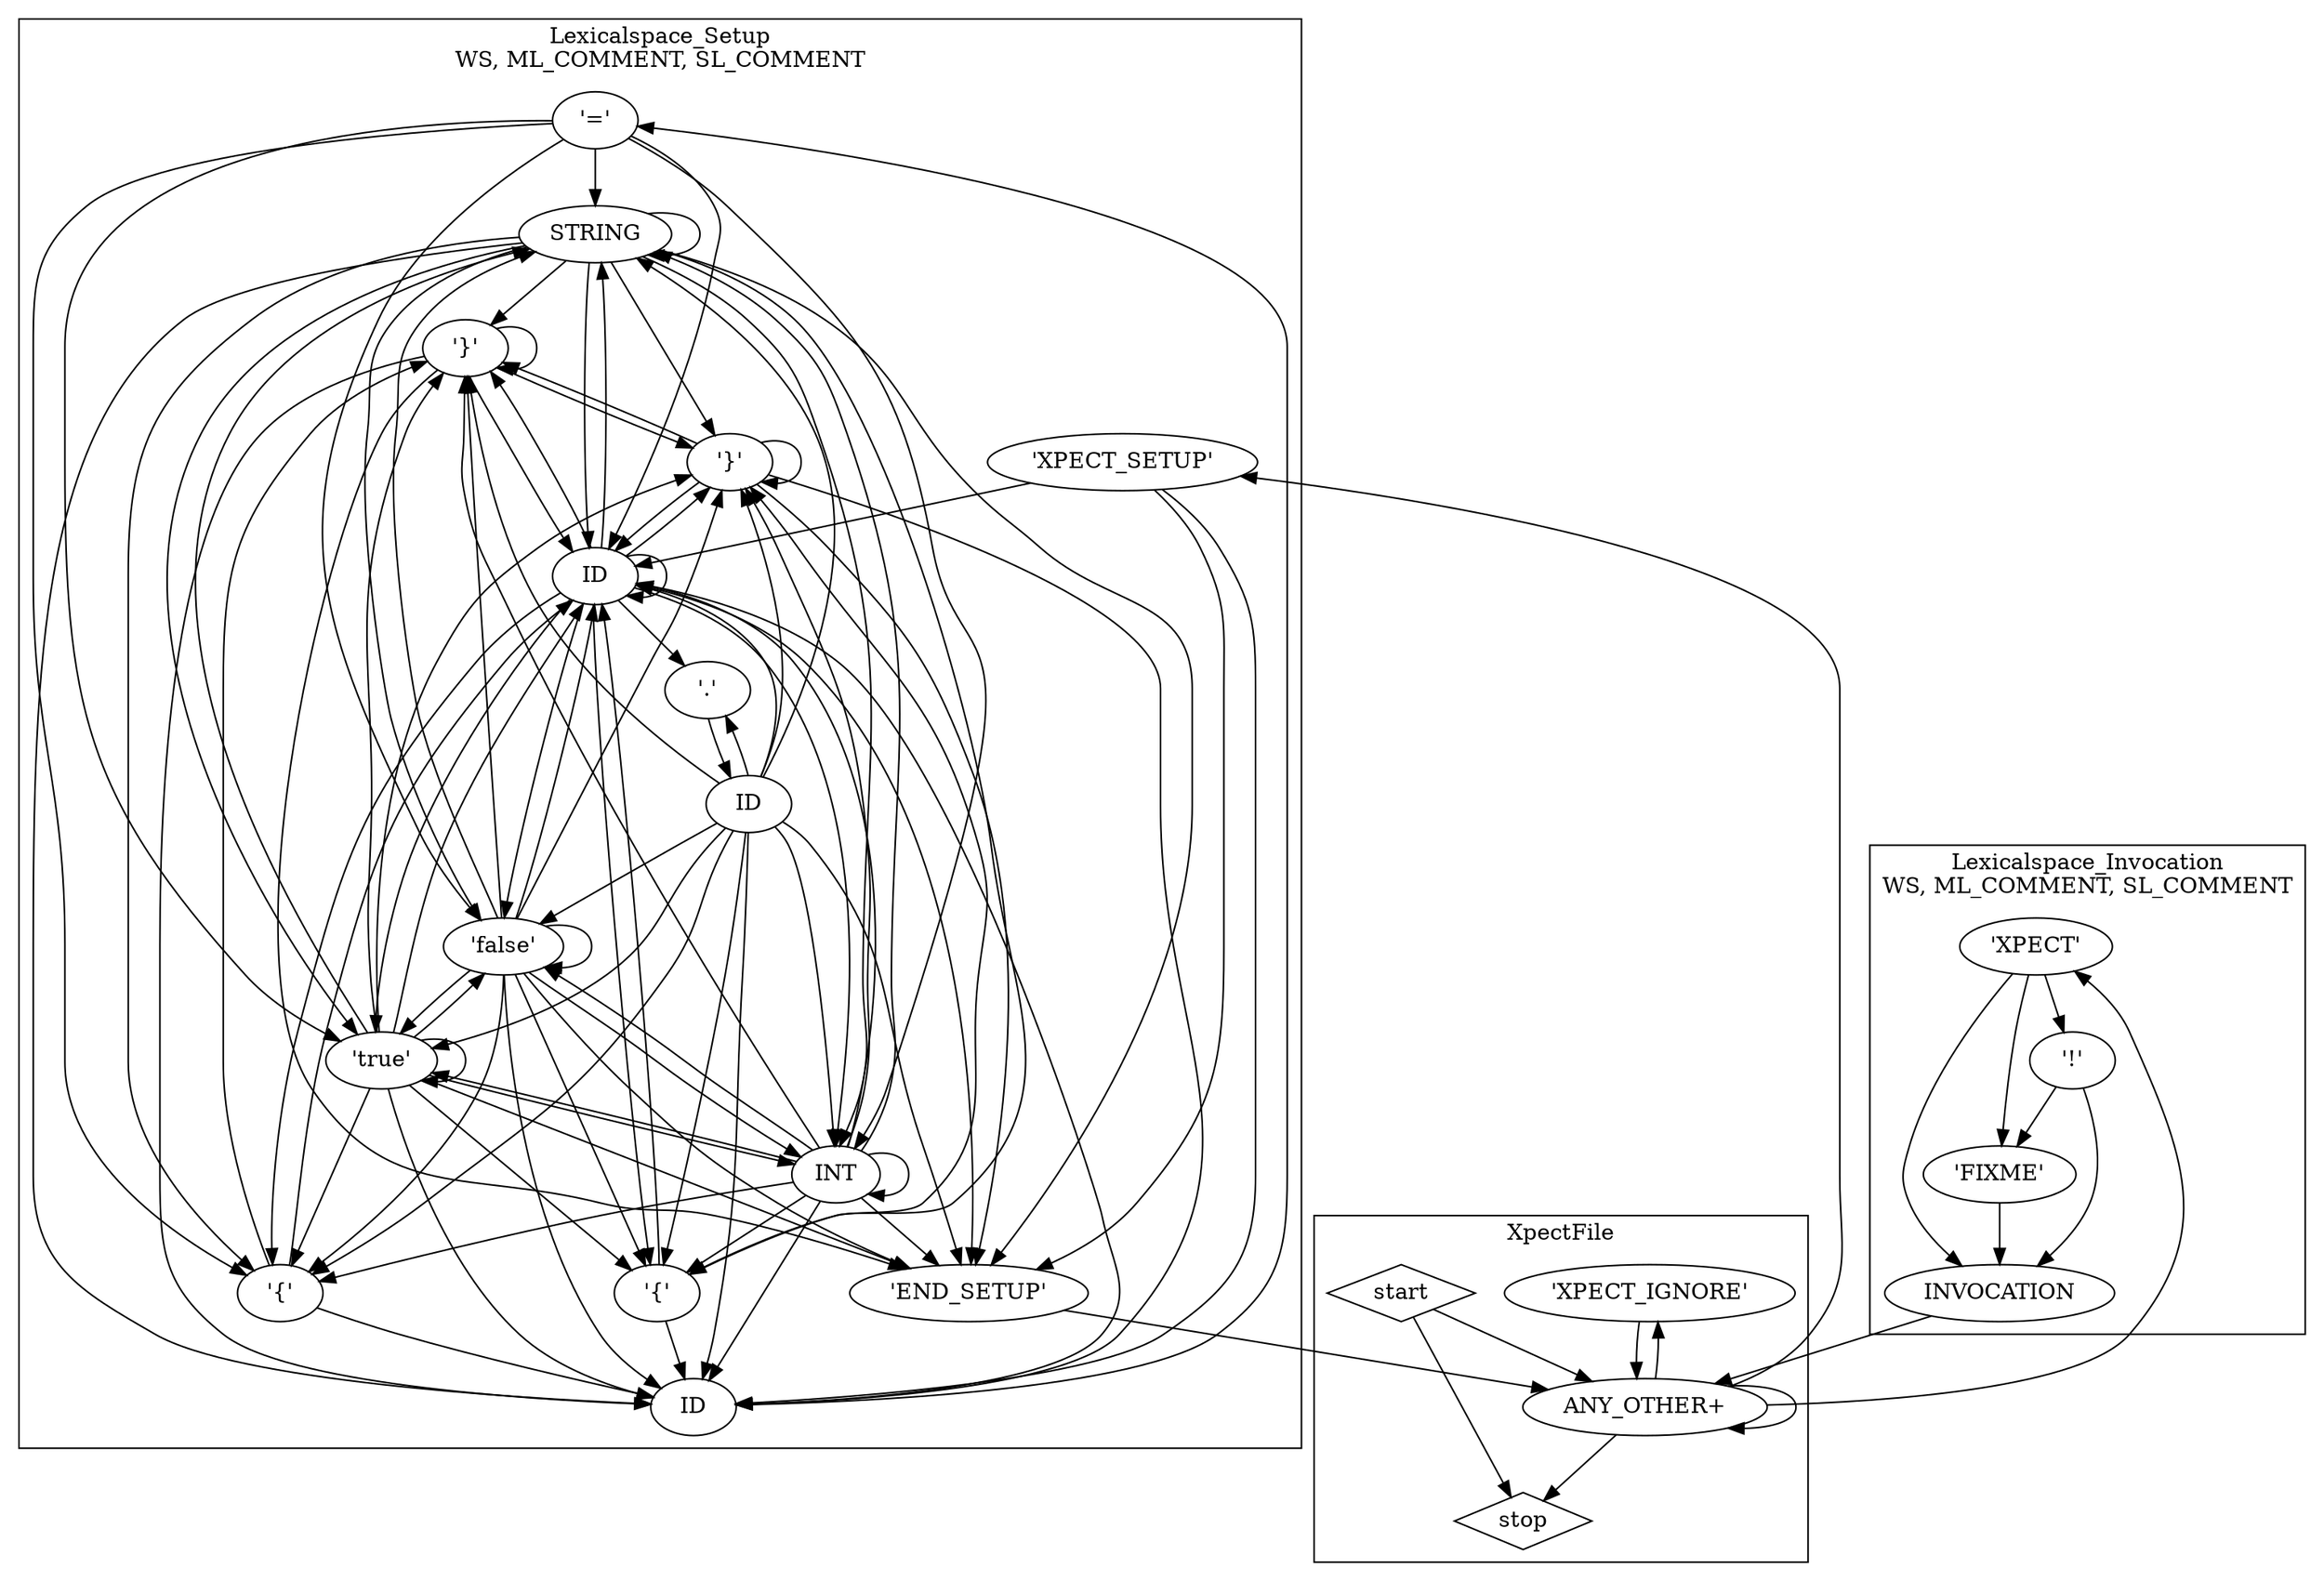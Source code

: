 ## This is a Graphviz .dot file (http://www.graphviz.org/)
## You can use the command 'dot -Tpdf this.dot > out.pdf' to render it.
digraph G {
subgraph cluster_lexicalgroup236055802 {
label="XpectFile\n";
tokennfastate1951830231 [label="'XPECT_IGNORE'"];
tokennfastate1808794751 [label="ANY_OTHER+"];
tokennfastate1609544540 [shape=diamond,label=stop];
tokennfastate266546996 [shape=diamond,label=start];
}

subgraph cluster_lexicalgroup50297459 {
label="Lexicalspace_Setup\nWS, ML_COMMENT, SL_COMMENT";
tokennfastate1335025360 [label="'='"];
tokennfastate868997251 [label="'}'"];
tokennfastate613079201 [label=ID];
tokennfastate1243258711 [label="'}'"];
tokennfastate1857134882 [label=STRING];
tokennfastate1891225036 [label=ID];
tokennfastate637796214 [label=ID];
tokennfastate1734747187 [label="'END_SETUP'"];
tokennfastate2088030818 [label=INT];
tokennfastate1531844761 [label="'true'"];
tokennfastate112380906 [label="'{'"];
tokennfastate418025943 [label="'false'"];
tokennfastate1281792763 [label="'.'"];
tokennfastate1935353349 [label="'XPECT_SETUP'"];
tokennfastate1091660814 [label="'{'"];
}

subgraph cluster_lexicalgroup1874542689 {
label="Lexicalspace_Invocation\nWS, ML_COMMENT, SL_COMMENT";
tokennfastate366717433 [label="'XPECT'"];
tokennfastate79503692 [label="'FIXME'"];
tokennfastate1656345966 [label=INVOCATION];
tokennfastate883435636 [label="'!'"];
}

tokennfastate1951830231->tokennfastate1808794751 [];
tokennfastate1808794751->tokennfastate1951830231 [];
tokennfastate1808794751->tokennfastate1935353349 [];
tokennfastate1808794751->tokennfastate366717433 [];
tokennfastate1808794751->tokennfastate1609544540 [];
tokennfastate1808794751->tokennfastate1808794751 [];
tokennfastate266546996->tokennfastate1609544540 [];
tokennfastate266546996->tokennfastate1808794751 [];
tokennfastate1335025360->tokennfastate637796214 [];
tokennfastate1335025360->tokennfastate112380906 [];
tokennfastate1335025360->tokennfastate1531844761 [];
tokennfastate1335025360->tokennfastate418025943 [];
tokennfastate1335025360->tokennfastate2088030818 [];
tokennfastate1335025360->tokennfastate1857134882 [];
tokennfastate868997251->tokennfastate1243258711 [];
tokennfastate868997251->tokennfastate637796214 [];
tokennfastate868997251->tokennfastate613079201 [];
tokennfastate868997251->tokennfastate868997251 [];
tokennfastate868997251->tokennfastate1734747187 [];
tokennfastate613079201->tokennfastate1335025360 [];
tokennfastate1243258711->tokennfastate1734747187 [];
tokennfastate1243258711->tokennfastate637796214 [];
tokennfastate1243258711->tokennfastate613079201 [];
tokennfastate1243258711->tokennfastate1243258711 [];
tokennfastate1243258711->tokennfastate868997251 [];
tokennfastate1857134882->tokennfastate112380906 [];
tokennfastate1857134882->tokennfastate1243258711 [];
tokennfastate1857134882->tokennfastate637796214 [];
tokennfastate1857134882->tokennfastate613079201 [];
tokennfastate1857134882->tokennfastate868997251 [];
tokennfastate1857134882->tokennfastate1734747187 [];
tokennfastate1857134882->tokennfastate1091660814 [];
tokennfastate1857134882->tokennfastate1531844761 [];
tokennfastate1857134882->tokennfastate418025943 [];
tokennfastate1857134882->tokennfastate2088030818 [];
tokennfastate1857134882->tokennfastate1857134882 [];
tokennfastate1891225036->tokennfastate1091660814 [];
tokennfastate1891225036->tokennfastate1531844761 [];
tokennfastate1891225036->tokennfastate418025943 [];
tokennfastate1891225036->tokennfastate2088030818 [];
tokennfastate1891225036->tokennfastate1857134882 [];
tokennfastate1891225036->tokennfastate1243258711 [];
tokennfastate1891225036->tokennfastate637796214 [];
tokennfastate1891225036->tokennfastate613079201 [];
tokennfastate1891225036->tokennfastate868997251 [];
tokennfastate1891225036->tokennfastate1734747187 [];
tokennfastate1891225036->tokennfastate112380906 [];
tokennfastate1891225036->tokennfastate1281792763 [];
tokennfastate637796214->tokennfastate1734747187 [];
tokennfastate637796214->tokennfastate637796214 [];
tokennfastate637796214->tokennfastate613079201 [];
tokennfastate637796214->tokennfastate1281792763 [];
tokennfastate637796214->tokennfastate1243258711 [];
tokennfastate637796214->tokennfastate868997251 [];
tokennfastate637796214->tokennfastate1531844761 [];
tokennfastate637796214->tokennfastate418025943 [];
tokennfastate637796214->tokennfastate2088030818 [];
tokennfastate637796214->tokennfastate1857134882 [];
tokennfastate637796214->tokennfastate112380906 [];
tokennfastate637796214->tokennfastate1091660814 [];
tokennfastate1734747187->tokennfastate1808794751 [];
tokennfastate2088030818->tokennfastate112380906 [];
tokennfastate2088030818->tokennfastate1243258711 [];
tokennfastate2088030818->tokennfastate637796214 [];
tokennfastate2088030818->tokennfastate613079201 [];
tokennfastate2088030818->tokennfastate868997251 [];
tokennfastate2088030818->tokennfastate1734747187 [];
tokennfastate2088030818->tokennfastate1091660814 [];
tokennfastate2088030818->tokennfastate1531844761 [];
tokennfastate2088030818->tokennfastate418025943 [];
tokennfastate2088030818->tokennfastate2088030818 [];
tokennfastate2088030818->tokennfastate1857134882 [];
tokennfastate1531844761->tokennfastate112380906 [];
tokennfastate1531844761->tokennfastate1243258711 [];
tokennfastate1531844761->tokennfastate637796214 [];
tokennfastate1531844761->tokennfastate613079201 [];
tokennfastate1531844761->tokennfastate868997251 [];
tokennfastate1531844761->tokennfastate1734747187 [];
tokennfastate1531844761->tokennfastate1091660814 [];
tokennfastate1531844761->tokennfastate1531844761 [];
tokennfastate1531844761->tokennfastate418025943 [];
tokennfastate1531844761->tokennfastate2088030818 [];
tokennfastate1531844761->tokennfastate1857134882 [];
tokennfastate112380906->tokennfastate868997251 [];
tokennfastate112380906->tokennfastate613079201 [];
tokennfastate112380906->tokennfastate637796214 [];
tokennfastate418025943->tokennfastate112380906 [];
tokennfastate418025943->tokennfastate1243258711 [];
tokennfastate418025943->tokennfastate637796214 [];
tokennfastate418025943->tokennfastate613079201 [];
tokennfastate418025943->tokennfastate868997251 [];
tokennfastate418025943->tokennfastate1734747187 [];
tokennfastate418025943->tokennfastate1091660814 [];
tokennfastate418025943->tokennfastate1531844761 [];
tokennfastate418025943->tokennfastate418025943 [];
tokennfastate418025943->tokennfastate2088030818 [];
tokennfastate418025943->tokennfastate1857134882 [];
tokennfastate1281792763->tokennfastate1891225036 [];
tokennfastate1935353349->tokennfastate1734747187 [];
tokennfastate1935353349->tokennfastate637796214 [];
tokennfastate1935353349->tokennfastate613079201 [];
tokennfastate1091660814->tokennfastate1243258711 [];
tokennfastate1091660814->tokennfastate637796214 [];
tokennfastate1091660814->tokennfastate613079201 [];
tokennfastate366717433->tokennfastate1656345966 [];
tokennfastate366717433->tokennfastate883435636 [];
tokennfastate366717433->tokennfastate79503692 [];
tokennfastate79503692->tokennfastate1656345966 [];
tokennfastate1656345966->tokennfastate1808794751 [];
tokennfastate883435636->tokennfastate1656345966 [];
tokennfastate883435636->tokennfastate79503692 [];
}

